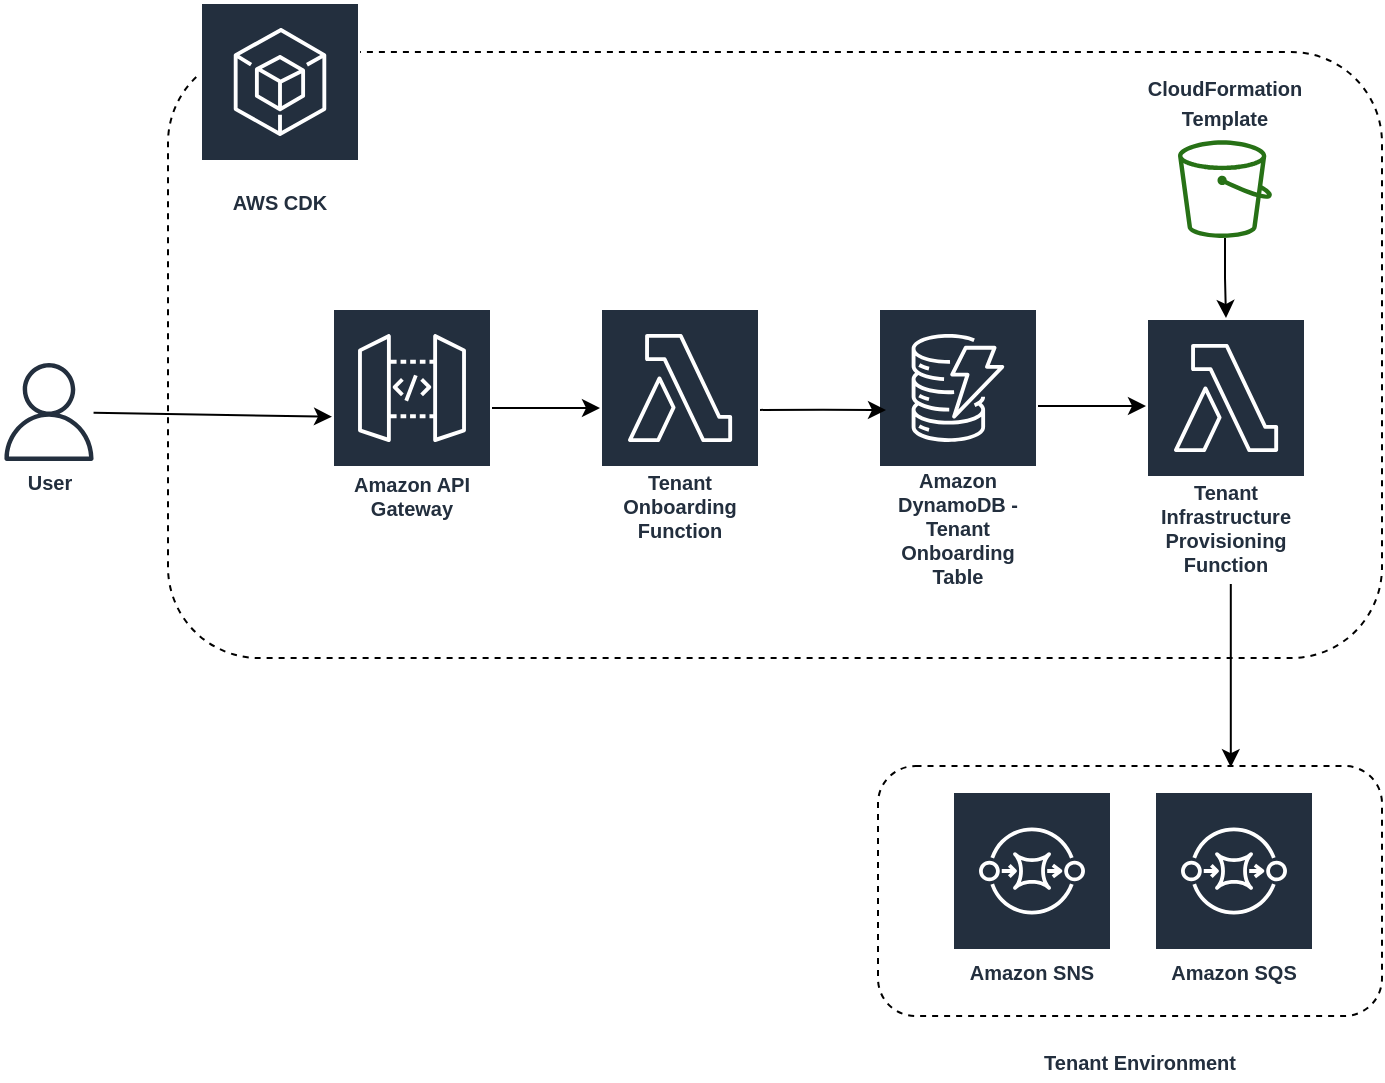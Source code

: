 <mxfile version="17.4.6" type="device" pages="3"><diagram id="2jZmc3wGUggTc-LAVjH4" name="Page-1"><mxGraphModel dx="1422" dy="794" grid="0" gridSize="10" guides="1" tooltips="1" connect="1" arrows="1" fold="1" page="1" pageScale="1" pageWidth="827" pageHeight="1169" math="0" shadow="0"><root><mxCell id="0"/><mxCell id="1" parent="0"/><mxCell id="nPSPOej1IpdND640QDNG-1" value="" style="rounded=1;whiteSpace=wrap;html=1;fillColor=none;dashed=1;" parent="1" vertex="1"><mxGeometry x="194" y="75" width="607" height="303" as="geometry"/></mxCell><mxCell id="nPSPOej1IpdND640QDNG-5" value="AWS CDK" style="outlineConnect=0;fontColor=#232F3E;gradientColor=none;strokeColor=#ffffff;fillColor=#232F3E;dashed=0;verticalLabelPosition=middle;verticalAlign=bottom;align=center;html=1;whiteSpace=wrap;fontSize=10;fontStyle=1;spacing=3;shape=mxgraph.aws4.productIcon;prIcon=mxgraph.aws4.tools_and_sdks;" parent="1" vertex="1"><mxGeometry x="210" y="50" width="80" height="110" as="geometry"/></mxCell><mxCell id="nPSPOej1IpdND640QDNG-6" value="" style="outlineConnect=0;fontColor=#232F3E;gradientColor=none;fillColor=#232F3E;strokeColor=none;dashed=0;verticalLabelPosition=bottom;verticalAlign=top;align=center;html=1;fontSize=12;fontStyle=0;aspect=fixed;pointerEvents=1;shape=mxgraph.aws4.user;" parent="1" vertex="1"><mxGeometry x="110" y="230.5" width="49" height="49" as="geometry"/></mxCell><mxCell id="nPSPOej1IpdND640QDNG-8" value="&lt;span style=&quot;color: rgb(35 , 47 , 62) ; font-size: 10px ; font-weight: 700&quot;&gt;User&lt;/span&gt;" style="text;html=1;strokeColor=none;fillColor=none;align=center;verticalAlign=middle;whiteSpace=wrap;rounded=0;dashed=1;" parent="1" vertex="1"><mxGeometry x="114.5" y="279.5" width="40" height="20" as="geometry"/></mxCell><mxCell id="nPSPOej1IpdND640QDNG-9" value="" style="endArrow=classic;html=1;" parent="1" source="nPSPOej1IpdND640QDNG-6" target="kXJ10CvA_FJ3R3S7SGMQ-1" edge="1"><mxGeometry width="50" height="50" relative="1" as="geometry"><mxPoint x="270" y="290" as="sourcePoint"/><mxPoint x="240" y="240" as="targetPoint"/><Array as="points"/></mxGeometry></mxCell><mxCell id="kXJ10CvA_FJ3R3S7SGMQ-3" style="edgeStyle=orthogonalEdgeStyle;rounded=0;orthogonalLoop=1;jettySize=auto;html=1;" parent="1" source="kXJ10CvA_FJ3R3S7SGMQ-1" target="kXJ10CvA_FJ3R3S7SGMQ-2" edge="1"><mxGeometry relative="1" as="geometry"><Array as="points"><mxPoint x="369" y="253"/><mxPoint x="369" y="253"/></Array></mxGeometry></mxCell><mxCell id="kXJ10CvA_FJ3R3S7SGMQ-1" value="Amazon API Gateway" style="outlineConnect=0;fontColor=#232F3E;gradientColor=none;strokeColor=#ffffff;fillColor=#232F3E;dashed=0;verticalLabelPosition=middle;verticalAlign=bottom;align=center;html=1;whiteSpace=wrap;fontSize=10;fontStyle=1;spacing=3;shape=mxgraph.aws4.productIcon;prIcon=mxgraph.aws4.api_gateway;" parent="1" vertex="1"><mxGeometry x="276" y="203" width="80" height="110" as="geometry"/></mxCell><mxCell id="kXJ10CvA_FJ3R3S7SGMQ-2" value="Tenant Onboarding Function" style="outlineConnect=0;fontColor=#232F3E;gradientColor=none;strokeColor=#ffffff;fillColor=#232F3E;dashed=0;verticalLabelPosition=middle;verticalAlign=bottom;align=center;html=1;whiteSpace=wrap;fontSize=10;fontStyle=1;spacing=3;shape=mxgraph.aws4.productIcon;prIcon=mxgraph.aws4.lambda;" parent="1" vertex="1"><mxGeometry x="410" y="203" width="80" height="121" as="geometry"/></mxCell><mxCell id="kXJ10CvA_FJ3R3S7SGMQ-6" value="Amazon DynamoDB - Tenant Onboarding Table" style="outlineConnect=0;fontColor=#232F3E;gradientColor=none;strokeColor=#ffffff;fillColor=#232F3E;dashed=0;verticalLabelPosition=middle;verticalAlign=bottom;align=center;html=1;whiteSpace=wrap;fontSize=10;fontStyle=1;spacing=3;shape=mxgraph.aws4.productIcon;prIcon=mxgraph.aws4.dynamodb;" parent="1" vertex="1"><mxGeometry x="549" y="203" width="80" height="144" as="geometry"/></mxCell><mxCell id="kXJ10CvA_FJ3R3S7SGMQ-7" style="edgeStyle=orthogonalEdgeStyle;rounded=0;orthogonalLoop=1;jettySize=auto;html=1;exitX=1;exitY=0.421;exitDx=0;exitDy=0;exitPerimeter=0;" parent="1" source="kXJ10CvA_FJ3R3S7SGMQ-2" edge="1"><mxGeometry relative="1" as="geometry"><mxPoint x="499" y="254" as="sourcePoint"/><mxPoint x="553" y="254" as="targetPoint"/><Array as="points"/></mxGeometry></mxCell><mxCell id="kXJ10CvA_FJ3R3S7SGMQ-8" value="Tenant Infrastructure Provisioning Function" style="outlineConnect=0;fontColor=#232F3E;gradientColor=none;strokeColor=#ffffff;fillColor=#232F3E;dashed=0;verticalLabelPosition=middle;verticalAlign=bottom;align=center;html=1;whiteSpace=wrap;fontSize=10;fontStyle=1;spacing=3;shape=mxgraph.aws4.productIcon;prIcon=mxgraph.aws4.lambda;" parent="1" vertex="1"><mxGeometry x="683" y="208" width="80" height="133" as="geometry"/></mxCell><mxCell id="kXJ10CvA_FJ3R3S7SGMQ-14" style="edgeStyle=orthogonalEdgeStyle;rounded=0;orthogonalLoop=1;jettySize=auto;html=1;" parent="1" edge="1"><mxGeometry relative="1" as="geometry"><mxPoint x="629" y="252" as="sourcePoint"/><mxPoint x="683" y="252" as="targetPoint"/><Array as="points"><mxPoint x="642" y="252"/><mxPoint x="642" y="252"/></Array></mxGeometry></mxCell><mxCell id="kXJ10CvA_FJ3R3S7SGMQ-16" style="edgeStyle=orthogonalEdgeStyle;rounded=0;orthogonalLoop=1;jettySize=auto;html=1;" parent="1" source="kXJ10CvA_FJ3R3S7SGMQ-15" target="kXJ10CvA_FJ3R3S7SGMQ-8" edge="1"><mxGeometry relative="1" as="geometry"/></mxCell><mxCell id="kXJ10CvA_FJ3R3S7SGMQ-15" value="" style="outlineConnect=0;fontColor=#232F3E;gradientColor=none;fillColor=#277116;strokeColor=none;dashed=0;verticalLabelPosition=bottom;verticalAlign=top;align=center;html=1;fontSize=12;fontStyle=0;aspect=fixed;pointerEvents=1;shape=mxgraph.aws4.bucket;" parent="1" vertex="1"><mxGeometry x="699" y="119.12" width="47" height="48.88" as="geometry"/></mxCell><mxCell id="kXJ10CvA_FJ3R3S7SGMQ-18" value="&lt;span style=&quot;color: rgb(35 , 47 , 62) ; font-size: 10px ; font-weight: 700&quot;&gt;CloudFormation Template&lt;/span&gt;" style="text;html=1;strokeColor=none;fillColor=none;align=center;verticalAlign=middle;whiteSpace=wrap;rounded=0;" parent="1" vertex="1"><mxGeometry x="666" y="90" width="113" height="20" as="geometry"/></mxCell><mxCell id="kXJ10CvA_FJ3R3S7SGMQ-19" value="Amazon SNS" style="outlineConnect=0;fontColor=#232F3E;gradientColor=none;strokeColor=#ffffff;fillColor=#232F3E;dashed=0;verticalLabelPosition=middle;verticalAlign=bottom;align=center;html=1;whiteSpace=wrap;fontSize=10;fontStyle=1;spacing=3;shape=mxgraph.aws4.productIcon;prIcon=mxgraph.aws4.sqs;" parent="1" vertex="1"><mxGeometry x="586" y="444.5" width="80" height="100" as="geometry"/></mxCell><mxCell id="kXJ10CvA_FJ3R3S7SGMQ-21" value="" style="rounded=1;whiteSpace=wrap;html=1;fillColor=none;dashed=1;" parent="1" vertex="1"><mxGeometry x="549" y="432" width="252" height="125" as="geometry"/></mxCell><mxCell id="kXJ10CvA_FJ3R3S7SGMQ-22" value="Amazon SQS" style="outlineConnect=0;fontColor=#232F3E;gradientColor=none;strokeColor=#ffffff;fillColor=#232F3E;dashed=0;verticalLabelPosition=middle;verticalAlign=bottom;align=center;html=1;whiteSpace=wrap;fontSize=10;fontStyle=1;spacing=3;shape=mxgraph.aws4.productIcon;prIcon=mxgraph.aws4.sqs;" parent="1" vertex="1"><mxGeometry x="687" y="444.5" width="80" height="100" as="geometry"/></mxCell><mxCell id="kXJ10CvA_FJ3R3S7SGMQ-24" value="&lt;font color=&quot;#232f3e&quot;&gt;&lt;span style=&quot;font-size: 10px&quot;&gt;&lt;b&gt;Tenant Environment&lt;/b&gt;&lt;/span&gt;&lt;/font&gt;" style="text;html=1;strokeColor=none;fillColor=none;align=center;verticalAlign=middle;whiteSpace=wrap;rounded=0;dashed=1;" parent="1" vertex="1"><mxGeometry x="625" y="569.5" width="110" height="20" as="geometry"/></mxCell><mxCell id="kXJ10CvA_FJ3R3S7SGMQ-25" value="" style="endArrow=classic;html=1;entryX=0.7;entryY=0.005;entryDx=0;entryDy=0;entryPerimeter=0;exitX=0.53;exitY=1;exitDx=0;exitDy=0;exitPerimeter=0;" parent="1" source="kXJ10CvA_FJ3R3S7SGMQ-8" target="kXJ10CvA_FJ3R3S7SGMQ-21" edge="1"><mxGeometry width="50" height="50" relative="1" as="geometry"><mxPoint x="725" y="350" as="sourcePoint"/><mxPoint x="611" y="325" as="targetPoint"/></mxGeometry></mxCell></root></mxGraphModel></diagram><diagram id="SefL3FR5GqGzriidPa_b" name="Page-2"><mxGraphModel dx="1422" dy="794" grid="1" gridSize="10" guides="1" tooltips="1" connect="1" arrows="1" fold="1" page="1" pageScale="1" pageWidth="827" pageHeight="583" math="0" shadow="0"><root><mxCell id="IKINkgpyfcHR3O8Iu_fN-0"/><mxCell id="IKINkgpyfcHR3O8Iu_fN-1" parent="IKINkgpyfcHR3O8Iu_fN-0"/><mxCell id="IKINkgpyfcHR3O8Iu_fN-24" value="" style="rounded=0;whiteSpace=wrap;html=1;dashed=1;dashPattern=1 1;" parent="IKINkgpyfcHR3O8Iu_fN-1" vertex="1"><mxGeometry x="170" y="60" width="510" height="270" as="geometry"/></mxCell><mxCell id="IKINkgpyfcHR3O8Iu_fN-21" value="" style="rounded=0;whiteSpace=wrap;html=1;dashed=1;dashPattern=1 1;" parent="IKINkgpyfcHR3O8Iu_fN-1" vertex="1"><mxGeometry x="322" y="380" width="350" height="140" as="geometry"/></mxCell><mxCell id="npCa0F3pVvVXGMo0duXJ-10" value="" style="edgeStyle=orthogonalEdgeStyle;rounded=0;orthogonalLoop=1;jettySize=auto;html=1;" parent="IKINkgpyfcHR3O8Iu_fN-1" source="IKINkgpyfcHR3O8Iu_fN-2" target="IKINkgpyfcHR3O8Iu_fN-3" edge="1"><mxGeometry relative="1" as="geometry"/></mxCell><mxCell id="IKINkgpyfcHR3O8Iu_fN-2" value="" style="outlineConnect=0;fontColor=#232F3E;gradientColor=#F54749;gradientDirection=north;fillColor=#C7131F;strokeColor=#ffffff;dashed=0;verticalLabelPosition=bottom;verticalAlign=top;align=center;html=1;fontSize=12;fontStyle=0;aspect=fixed;shape=mxgraph.aws4.resourceIcon;resIcon=mxgraph.aws4.api_gateway;" parent="IKINkgpyfcHR3O8Iu_fN-1" vertex="1"><mxGeometry x="200" y="225" width="50" height="50" as="geometry"/></mxCell><mxCell id="npCa0F3pVvVXGMo0duXJ-11" value="" style="edgeStyle=orthogonalEdgeStyle;rounded=0;orthogonalLoop=1;jettySize=auto;html=1;" parent="IKINkgpyfcHR3O8Iu_fN-1" source="IKINkgpyfcHR3O8Iu_fN-3" target="IKINkgpyfcHR3O8Iu_fN-4" edge="1"><mxGeometry relative="1" as="geometry"/></mxCell><mxCell id="IKINkgpyfcHR3O8Iu_fN-3" value="" style="outlineConnect=0;dashed=0;verticalLabelPosition=bottom;verticalAlign=top;align=center;html=1;shape=mxgraph.aws3.lambda_function;fillColor=#F58534;gradientColor=none;" parent="IKINkgpyfcHR3O8Iu_fN-1" vertex="1"><mxGeometry x="300" y="220" width="60" height="60" as="geometry"/></mxCell><mxCell id="npCa0F3pVvVXGMo0duXJ-18" value="" style="edgeStyle=orthogonalEdgeStyle;rounded=0;orthogonalLoop=1;jettySize=auto;html=1;" parent="IKINkgpyfcHR3O8Iu_fN-1" source="IKINkgpyfcHR3O8Iu_fN-4" target="IKINkgpyfcHR3O8Iu_fN-5" edge="1"><mxGeometry relative="1" as="geometry"/></mxCell><mxCell id="IKINkgpyfcHR3O8Iu_fN-4" value="" style="outlineConnect=0;fontColor=#232F3E;gradientColor=#4D72F3;gradientDirection=north;fillColor=#3334B9;strokeColor=#ffffff;dashed=0;verticalLabelPosition=bottom;verticalAlign=top;align=center;html=1;fontSize=12;fontStyle=0;aspect=fixed;shape=mxgraph.aws4.resourceIcon;resIcon=mxgraph.aws4.dynamodb;" parent="IKINkgpyfcHR3O8Iu_fN-1" vertex="1"><mxGeometry x="414" y="221" width="58" height="58" as="geometry"/></mxCell><mxCell id="IKINkgpyfcHR3O8Iu_fN-5" value="" style="outlineConnect=0;dashed=0;verticalLabelPosition=bottom;verticalAlign=top;align=center;html=1;shape=mxgraph.aws3.lambda_function;fillColor=#F58534;gradientColor=none;" parent="IKINkgpyfcHR3O8Iu_fN-1" vertex="1"><mxGeometry x="540.75" y="219.5" width="59" height="61" as="geometry"/></mxCell><mxCell id="npCa0F3pVvVXGMo0duXJ-19" value="" style="edgeStyle=orthogonalEdgeStyle;rounded=0;orthogonalLoop=1;jettySize=auto;html=1;" parent="IKINkgpyfcHR3O8Iu_fN-1" source="IKINkgpyfcHR3O8Iu_fN-7" target="IKINkgpyfcHR3O8Iu_fN-8" edge="1"><mxGeometry relative="1" as="geometry"/></mxCell><mxCell id="IKINkgpyfcHR3O8Iu_fN-7" value="" style="outlineConnect=0;fontColor=#232F3E;gradientColor=none;fillColor=#BC1356;strokeColor=none;dashed=0;verticalLabelPosition=bottom;verticalAlign=top;align=center;html=1;fontSize=12;fontStyle=0;aspect=fixed;pointerEvents=1;shape=mxgraph.aws4.alarm;" parent="IKINkgpyfcHR3O8Iu_fN-1" vertex="1"><mxGeometry x="350" y="405" width="50" height="50" as="geometry"/></mxCell><mxCell id="npCa0F3pVvVXGMo0duXJ-20" value="" style="edgeStyle=orthogonalEdgeStyle;rounded=0;orthogonalLoop=1;jettySize=auto;html=1;" parent="IKINkgpyfcHR3O8Iu_fN-1" source="IKINkgpyfcHR3O8Iu_fN-8" target="IKINkgpyfcHR3O8Iu_fN-9" edge="1"><mxGeometry relative="1" as="geometry"/></mxCell><mxCell id="IKINkgpyfcHR3O8Iu_fN-8" value="" style="outlineConnect=0;fontColor=#232F3E;gradientColor=#F34482;gradientDirection=north;fillColor=#BC1356;strokeColor=#ffffff;dashed=0;verticalLabelPosition=bottom;verticalAlign=top;align=center;html=1;fontSize=12;fontStyle=0;aspect=fixed;shape=mxgraph.aws4.resourceIcon;resIcon=mxgraph.aws4.sns;" parent="IKINkgpyfcHR3O8Iu_fN-1" vertex="1"><mxGeometry x="467" y="400" width="60" height="60" as="geometry"/></mxCell><mxCell id="IKINkgpyfcHR3O8Iu_fN-9" value="" style="outlineConnect=0;fontColor=#232F3E;gradientColor=#F34482;gradientDirection=north;fillColor=#BC1356;strokeColor=#ffffff;dashed=0;verticalLabelPosition=bottom;verticalAlign=top;align=center;html=1;fontSize=12;fontStyle=0;aspect=fixed;shape=mxgraph.aws4.resourceIcon;resIcon=mxgraph.aws4.sqs;" parent="IKINkgpyfcHR3O8Iu_fN-1" vertex="1"><mxGeometry x="589.75" y="400" width="60" height="60" as="geometry"/></mxCell><mxCell id="IKINkgpyfcHR3O8Iu_fN-16" value="&lt;div&gt;&lt;font size=&quot;1&quot;&gt;Tenant onboarding Lambda&lt;/font&gt;&lt;/div&gt;" style="text;html=1;strokeColor=none;fillColor=none;align=center;verticalAlign=middle;whiteSpace=wrap;rounded=0;" parent="IKINkgpyfcHR3O8Iu_fN-1" vertex="1"><mxGeometry x="290" y="292" width="80" height="20" as="geometry"/></mxCell><mxCell id="IKINkgpyfcHR3O8Iu_fN-22" style="edgeStyle=orthogonalEdgeStyle;rounded=0;orthogonalLoop=1;jettySize=auto;html=1;" parent="IKINkgpyfcHR3O8Iu_fN-1" source="IKINkgpyfcHR3O8Iu_fN-19" target="IKINkgpyfcHR3O8Iu_fN-21" edge="1"><mxGeometry relative="1" as="geometry"/></mxCell><mxCell id="IKINkgpyfcHR3O8Iu_fN-19" value="&lt;div&gt;&lt;font style=&quot;font-size: 9px&quot;&gt;Tenant Infrastructure&lt;/font&gt;&lt;/div&gt;&lt;div&gt;&lt;font style=&quot;font-size: 9px&quot;&gt; Lambda&lt;/font&gt;&lt;/div&gt;&lt;div&gt;&lt;br&gt;&lt;/div&gt;" style="text;html=1;strokeColor=none;fillColor=none;align=center;verticalAlign=middle;whiteSpace=wrap;rounded=0;" parent="IKINkgpyfcHR3O8Iu_fN-1" vertex="1"><mxGeometry x="520" y="300" width="100.5" height="20" as="geometry"/></mxCell><mxCell id="IKINkgpyfcHR3O8Iu_fN-20" value="&lt;div&gt;&lt;font style=&quot;font-size: 9px&quot;&gt;Tenant Onboarding DynamoDB&lt;br&gt;&lt;/font&gt;&lt;/div&gt;&lt;div&gt;&lt;br&gt;&lt;/div&gt;" style="text;html=1;strokeColor=none;fillColor=none;align=center;verticalAlign=middle;whiteSpace=wrap;rounded=0;" parent="IKINkgpyfcHR3O8Iu_fN-1" vertex="1"><mxGeometry x="400" y="300" width="80" height="20" as="geometry"/></mxCell><mxCell id="IKINkgpyfcHR3O8Iu_fN-23" value="Tenant Environment" style="text;html=1;strokeColor=none;fillColor=none;align=center;verticalAlign=middle;whiteSpace=wrap;rounded=0;" parent="IKINkgpyfcHR3O8Iu_fN-1" vertex="1"><mxGeometry x="310" y="380" width="150" height="20" as="geometry"/></mxCell><mxCell id="IKINkgpyfcHR3O8Iu_fN-25" value="ControlPlane Infrastructure" style="text;html=1;strokeColor=none;fillColor=none;align=center;verticalAlign=middle;whiteSpace=wrap;rounded=0;dashed=1;dashPattern=1 1;" parent="IKINkgpyfcHR3O8Iu_fN-1" vertex="1"><mxGeometry x="170" y="60" width="160" height="20" as="geometry"/></mxCell><mxCell id="IKINkgpyfcHR3O8Iu_fN-29" style="edgeStyle=orthogonalEdgeStyle;rounded=0;orthogonalLoop=1;jettySize=auto;html=1;" parent="IKINkgpyfcHR3O8Iu_fN-1" source="IKINkgpyfcHR3O8Iu_fN-28" target="IKINkgpyfcHR3O8Iu_fN-2" edge="1"><mxGeometry relative="1" as="geometry"><mxPoint x="140" y="260" as="targetPoint"/></mxGeometry></mxCell><mxCell id="IKINkgpyfcHR3O8Iu_fN-28" value="" style="html=1;verticalLabelPosition=bottom;align=center;labelBackgroundColor=#ffffff;verticalAlign=top;strokeWidth=2;strokeColor=#0080F0;shadow=0;dashed=0;shape=mxgraph.ios7.icons.user;dashPattern=1 1;" parent="IKINkgpyfcHR3O8Iu_fN-1" vertex="1"><mxGeometry x="40" y="235" width="30" height="30" as="geometry"/></mxCell><mxCell id="npCa0F3pVvVXGMo0duXJ-1" value="Amazon SNS" style="text;html=1;strokeColor=none;fillColor=none;align=center;verticalAlign=middle;whiteSpace=wrap;rounded=0;" parent="IKINkgpyfcHR3O8Iu_fN-1" vertex="1"><mxGeometry x="477" y="475" width="40" height="20" as="geometry"/></mxCell><mxCell id="npCa0F3pVvVXGMo0duXJ-2" value="Amazon SQS" style="text;html=1;strokeColor=none;fillColor=none;align=center;verticalAlign=middle;whiteSpace=wrap;rounded=0;" parent="IKINkgpyfcHR3O8Iu_fN-1" vertex="1"><mxGeometry x="599.75" y="475" width="40" height="20" as="geometry"/></mxCell><mxCell id="npCa0F3pVvVXGMo0duXJ-3" value="Amazon CloudWatch Alarm" style="text;html=1;strokeColor=none;fillColor=none;align=center;verticalAlign=middle;whiteSpace=wrap;rounded=0;" parent="IKINkgpyfcHR3O8Iu_fN-1" vertex="1"><mxGeometry x="360" y="480" width="40" height="10" as="geometry"/></mxCell><mxCell id="npCa0F3pVvVXGMo0duXJ-5" value="Amazon API Gateway&amp;nbsp;" style="text;html=1;strokeColor=none;fillColor=none;align=center;verticalAlign=middle;whiteSpace=wrap;rounded=0;" parent="IKINkgpyfcHR3O8Iu_fN-1" vertex="1"><mxGeometry x="205" y="292" width="40" height="20" as="geometry"/></mxCell><mxCell id="npCa0F3pVvVXGMo0duXJ-6" value="Amazon S3" style="text;html=1;strokeColor=none;fillColor=none;align=center;verticalAlign=middle;whiteSpace=wrap;rounded=0;" parent="IKINkgpyfcHR3O8Iu_fN-1" vertex="1"><mxGeometry x="545.25" y="80" width="40" height="20" as="geometry"/></mxCell><mxCell id="npCa0F3pVvVXGMo0duXJ-16" value="" style="edgeStyle=orthogonalEdgeStyle;rounded=0;orthogonalLoop=1;jettySize=auto;html=1;" parent="IKINkgpyfcHR3O8Iu_fN-1" source="npCa0F3pVvVXGMo0duXJ-7" target="IKINkgpyfcHR3O8Iu_fN-5" edge="1"><mxGeometry relative="1" as="geometry"/></mxCell><mxCell id="npCa0F3pVvVXGMo0duXJ-7" value="" style="outlineConnect=0;fontColor=#232F3E;gradientColor=#60A337;gradientDirection=north;fillColor=#277116;strokeColor=#ffffff;dashed=0;verticalLabelPosition=bottom;verticalAlign=top;align=center;html=1;fontSize=12;fontStyle=0;aspect=fixed;shape=mxgraph.aws4.resourceIcon;resIcon=mxgraph.aws4.s3;" parent="IKINkgpyfcHR3O8Iu_fN-1" vertex="1"><mxGeometry x="545.25" y="110" width="50" height="50" as="geometry"/></mxCell><mxCell id="npCa0F3pVvVXGMo0duXJ-12" value="User" style="text;html=1;strokeColor=none;fillColor=none;align=center;verticalAlign=middle;whiteSpace=wrap;rounded=0;" parent="IKINkgpyfcHR3O8Iu_fN-1" vertex="1"><mxGeometry x="35" y="272" width="40" height="20" as="geometry"/></mxCell><mxCell id="IKINkgpyfcHR3O8Iu_fN-30" value="&lt;div&gt;AWS Account&lt;/div&gt;&lt;div&gt;&lt;br&gt;&lt;/div&gt;" style="outlineConnect=0;gradientColor=none;html=1;whiteSpace=wrap;fontSize=12;fontStyle=0;shape=mxgraph.aws4.group;grIcon=mxgraph.aws4.group_vpc;strokeColor=#879196;fillColor=none;verticalAlign=top;align=left;spacingLeft=30;fontColor=#879196;dashed=0;dashPattern=1 1;" parent="IKINkgpyfcHR3O8Iu_fN-1" vertex="1"><mxGeometry x="125" y="22" width="605" height="528" as="geometry"/></mxCell></root></mxGraphModel></diagram><diagram name="Page-2 [Modify with Recent Icons]" id="bA1DaaknKhnxOA0RYIak"><mxGraphModel dx="1422" dy="794" grid="1" gridSize="10" guides="1" tooltips="1" connect="1" arrows="1" fold="1" page="1" pageScale="1" pageWidth="827" pageHeight="583" math="0" shadow="0"><root><mxCell id="aZKS4-CjtVYyNXNdtxxF-0"/><mxCell id="aZKS4-CjtVYyNXNdtxxF-1" parent="aZKS4-CjtVYyNXNdtxxF-0"/><mxCell id="Gc8avnweFb1eT0tNmq5S-9" value="Tenant Environment" style="fillColor=none;strokeColor=#5A6C86;dashed=1;verticalAlign=top;fontStyle=0;fontColor=#5A6C86;" vertex="1" parent="aZKS4-CjtVYyNXNdtxxF-1"><mxGeometry x="281" y="500" width="519" height="160" as="geometry"/></mxCell><mxCell id="Gc8avnweFb1eT0tNmq5S-2" value="ControlPlane Infrastructure" style="fillColor=none;strokeColor=#5A6C86;dashed=1;verticalAlign=top;fontStyle=0;fontColor=#5A6C86;" vertex="1" parent="aZKS4-CjtVYyNXNdtxxF-1"><mxGeometry x="160" y="60" width="640" height="280" as="geometry"/></mxCell><mxCell id="aZKS4-CjtVYyNXNdtxxF-4" value="" style="edgeStyle=orthogonalEdgeStyle;rounded=0;orthogonalLoop=1;jettySize=auto;html=1;strokeColor=#545B64;endArrow=block;endFill=1;" edge="1" parent="aZKS4-CjtVYyNXNdtxxF-1" source="aZKS4-CjtVYyNXNdtxxF-5" target="Gc8avnweFb1eT0tNmq5S-5"><mxGeometry relative="1" as="geometry"><mxPoint x="300" y="250" as="targetPoint"/></mxGeometry></mxCell><mxCell id="aZKS4-CjtVYyNXNdtxxF-5" value="&lt;font color=&quot;#000000&quot; face=&quot;arial&quot;&gt;Amazon API Gateway&lt;/font&gt;" style="outlineConnect=0;fontColor=#232F3E;gradientColor=#F54749;gradientDirection=north;fillColor=#C7131F;strokeColor=#ffffff;dashed=0;verticalLabelPosition=bottom;verticalAlign=top;align=center;html=1;fontSize=12;fontStyle=0;aspect=fixed;shape=mxgraph.aws4.resourceIcon;resIcon=mxgraph.aws4.api_gateway;" vertex="1" parent="aZKS4-CjtVYyNXNdtxxF-1"><mxGeometry x="200" y="223.25" width="55" height="55" as="geometry"/></mxCell><mxCell id="aZKS4-CjtVYyNXNdtxxF-6" value="" style="edgeStyle=orthogonalEdgeStyle;rounded=0;orthogonalLoop=1;jettySize=auto;html=1;strokeColor=#545B64;endArrow=block;endFill=1;startArrow=none;" edge="1" parent="aZKS4-CjtVYyNXNdtxxF-1" source="Gc8avnweFb1eT0tNmq5S-5" target="aZKS4-CjtVYyNXNdtxxF-9"><mxGeometry relative="1" as="geometry"><mxPoint x="420" y="250" as="sourcePoint"/></mxGeometry></mxCell><mxCell id="aZKS4-CjtVYyNXNdtxxF-8" value="" style="edgeStyle=orthogonalEdgeStyle;rounded=0;orthogonalLoop=1;jettySize=auto;html=1;strokeColor=#545B64;endArrow=block;endFill=1;" edge="1" parent="aZKS4-CjtVYyNXNdtxxF-1" source="aZKS4-CjtVYyNXNdtxxF-9"><mxGeometry relative="1" as="geometry"><mxPoint x="700" y="249.5" as="targetPoint"/></mxGeometry></mxCell><mxCell id="aZKS4-CjtVYyNXNdtxxF-9" value="&lt;font color=&quot;#000000&quot; face=&quot;arial&quot;&gt;Amazon DynamoDB&lt;br&gt;(Tenant OnBoarding)&lt;br&gt;&lt;/font&gt;" style="outlineConnect=0;fontColor=#232F3E;gradientColor=#4D72F3;gradientDirection=north;fillColor=#3334B9;strokeColor=#ffffff;dashed=0;verticalLabelPosition=bottom;verticalAlign=top;align=center;html=1;fontSize=12;fontStyle=0;aspect=fixed;shape=mxgraph.aws4.resourceIcon;resIcon=mxgraph.aws4.dynamodb;" vertex="1" parent="aZKS4-CjtVYyNXNdtxxF-1"><mxGeometry x="480" y="220.25" width="58" height="58" as="geometry"/></mxCell><mxCell id="aZKS4-CjtVYyNXNdtxxF-11" value="" style="edgeStyle=orthogonalEdgeStyle;rounded=0;orthogonalLoop=1;jettySize=auto;html=1;strokeColor=#545B64;endArrow=block;endFill=1;" edge="1" parent="aZKS4-CjtVYyNXNdtxxF-1" source="aZKS4-CjtVYyNXNdtxxF-12" target="aZKS4-CjtVYyNXNdtxxF-14"><mxGeometry relative="1" as="geometry"/></mxCell><mxCell id="aZKS4-CjtVYyNXNdtxxF-12" value="&lt;span style=&quot;color: rgb(0 , 0 , 0) ; font-family: &amp;#34;arial&amp;#34; ; font-size: 12px ; font-style: normal ; font-weight: 400 ; letter-spacing: normal ; text-align: center ; text-indent: 0px ; text-transform: none ; word-spacing: 0px ; background-color: rgb(248 , 249 , 250) ; display: inline ; float: none&quot;&gt;Alarm&lt;br&gt;(Billing Alarm)&lt;br&gt;&lt;/span&gt;" style="outlineConnect=0;fontColor=#232F3E;gradientColor=none;fillColor=#BC1356;strokeColor=none;dashed=0;verticalLabelPosition=bottom;verticalAlign=top;align=center;html=1;fontSize=12;fontStyle=0;aspect=fixed;pointerEvents=1;shape=mxgraph.aws4.alarm;" vertex="1" parent="aZKS4-CjtVYyNXNdtxxF-1"><mxGeometry x="380" y="555" width="50" height="50" as="geometry"/></mxCell><mxCell id="aZKS4-CjtVYyNXNdtxxF-13" value="" style="edgeStyle=orthogonalEdgeStyle;rounded=0;orthogonalLoop=1;jettySize=auto;html=1;endArrow=block;endFill=1;strokeColor=#545B64;" edge="1" parent="aZKS4-CjtVYyNXNdtxxF-1" source="aZKS4-CjtVYyNXNdtxxF-14" target="aZKS4-CjtVYyNXNdtxxF-15"><mxGeometry relative="1" as="geometry"/></mxCell><mxCell id="aZKS4-CjtVYyNXNdtxxF-14" value="&lt;span style=&quot;color: rgb(0 , 0 , 0) ; font-family: &amp;#34;arial&amp;#34;&quot;&gt;Amazon SNS&lt;/span&gt;" style="outlineConnect=0;fontColor=#232F3E;gradientColor=#F34482;gradientDirection=north;fillColor=#BC1356;strokeColor=#ffffff;dashed=0;verticalLabelPosition=bottom;verticalAlign=top;align=center;html=1;fontSize=12;fontStyle=0;aspect=fixed;shape=mxgraph.aws4.resourceIcon;resIcon=mxgraph.aws4.sns;" vertex="1" parent="aZKS4-CjtVYyNXNdtxxF-1"><mxGeometry x="537" y="550" width="60" height="60" as="geometry"/></mxCell><mxCell id="aZKS4-CjtVYyNXNdtxxF-15" value="&lt;span style=&quot;color: rgb(0 , 0 , 0) ; font-family: &amp;#34;arial&amp;#34;&quot;&gt;Amazon SQS&lt;/span&gt;" style="outlineConnect=0;fontColor=#232F3E;gradientColor=#F34482;gradientDirection=north;fillColor=#BC1356;strokeColor=#ffffff;dashed=0;verticalLabelPosition=bottom;verticalAlign=top;align=center;html=1;fontSize=12;fontStyle=0;aspect=fixed;shape=mxgraph.aws4.resourceIcon;resIcon=mxgraph.aws4.sqs;" vertex="1" parent="aZKS4-CjtVYyNXNdtxxF-1"><mxGeometry x="659.75" y="550" width="60" height="60" as="geometry"/></mxCell><mxCell id="aZKS4-CjtVYyNXNdtxxF-22" style="edgeStyle=orthogonalEdgeStyle;rounded=0;orthogonalLoop=1;jettySize=auto;html=1;strokeColor=#545B64;endArrow=block;endFill=1;" edge="1" parent="aZKS4-CjtVYyNXNdtxxF-1" target="aZKS4-CjtVYyNXNdtxxF-5"><mxGeometry relative="1" as="geometry"><mxPoint x="140" y="260" as="targetPoint"/><mxPoint x="70" y="250" as="sourcePoint"/></mxGeometry></mxCell><mxCell id="aZKS4-CjtVYyNXNdtxxF-29" value="" style="edgeStyle=orthogonalEdgeStyle;rounded=0;orthogonalLoop=1;jettySize=auto;html=1;strokeColor=#545B64;endArrow=block;endFill=1;" edge="1" parent="aZKS4-CjtVYyNXNdtxxF-1" source="aZKS4-CjtVYyNXNdtxxF-30"><mxGeometry relative="1" as="geometry"><mxPoint x="729.5" y="219" as="targetPoint"/></mxGeometry></mxCell><mxCell id="Gc8avnweFb1eT0tNmq5S-3" value="" style="edgeStyle=orthogonalEdgeStyle;rounded=0;orthogonalLoop=1;jettySize=auto;html=1;fontSize=11;endArrow=block;endFill=1;strokeColor=#545B64;" edge="1" parent="aZKS4-CjtVYyNXNdtxxF-1" source="aZKS4-CjtVYyNXNdtxxF-30"><mxGeometry relative="1" as="geometry"><mxPoint x="729.5" y="219" as="targetPoint"/></mxGeometry></mxCell><mxCell id="Gc8avnweFb1eT0tNmq5S-4" value="" style="edgeStyle=orthogonalEdgeStyle;rounded=0;orthogonalLoop=1;jettySize=auto;html=1;fontSize=11;endArrow=block;endFill=1;strokeColor=#545B64;" edge="1" parent="aZKS4-CjtVYyNXNdtxxF-1" source="aZKS4-CjtVYyNXNdtxxF-30"><mxGeometry relative="1" as="geometry"><mxPoint x="729.5" y="219" as="targetPoint"/></mxGeometry></mxCell><mxCell id="aZKS4-CjtVYyNXNdtxxF-30" value="&lt;span style=&quot;color: rgb(0 , 0 , 0) ; font-family: &amp;#34;arial&amp;#34;&quot;&gt;&amp;nbsp;Amazon S3&lt;/span&gt;" style="outlineConnect=0;fontColor=#232F3E;gradientColor=#60A337;gradientDirection=north;fillColor=#277116;strokeColor=#ffffff;dashed=0;verticalLabelPosition=bottom;verticalAlign=top;align=center;html=1;fontSize=12;fontStyle=0;aspect=fixed;shape=mxgraph.aws4.resourceIcon;resIcon=mxgraph.aws4.s3;" vertex="1" parent="aZKS4-CjtVYyNXNdtxxF-1"><mxGeometry x="704.5" y="109.5" width="50" height="50" as="geometry"/></mxCell><mxCell id="Gc8avnweFb1eT0tNmq5S-12" style="edgeStyle=orthogonalEdgeStyle;rounded=0;orthogonalLoop=1;jettySize=auto;html=1;fontSize=12;endArrow=block;endFill=1;strokeColor=#545B64;" edge="1" parent="aZKS4-CjtVYyNXNdtxxF-1" source="Gc8avnweFb1eT0tNmq5S-6" target="Gc8avnweFb1eT0tNmq5S-11"><mxGeometry relative="1" as="geometry"/></mxCell><mxCell id="Gc8avnweFb1eT0tNmq5S-6" value="&lt;span style=&quot;color: black ; font-family: &amp;#34;arial&amp;#34;&quot;&gt;&lt;font style=&quot;font-size: 12px&quot;&gt;AWS Lambda&lt;/font&gt;&lt;br&gt;&lt;/span&gt;&lt;font color=&quot;#000000&quot; face=&quot;arial&quot;&gt;(Tenant Infrastructure)&lt;/font&gt;" style="sketch=0;points=[[0,0,0],[0.25,0,0],[0.5,0,0],[0.75,0,0],[1,0,0],[0,1,0],[0.25,1,0],[0.5,1,0],[0.75,1,0],[1,1,0],[0,0.25,0],[0,0.5,0],[0,0.75,0],[1,0.25,0],[1,0.5,0],[1,0.75,0]];outlineConnect=0;fontColor=#232F3E;gradientColor=#F78E04;gradientDirection=north;fillColor=#D05C17;strokeColor=#ffffff;dashed=0;verticalLabelPosition=bottom;verticalAlign=top;align=center;html=1;fontSize=12;fontStyle=0;aspect=fixed;shape=mxgraph.aws4.resourceIcon;resIcon=mxgraph.aws4.lambda;" vertex="1" parent="aZKS4-CjtVYyNXNdtxxF-1"><mxGeometry x="701.25" y="221" width="56.5" height="56.5" as="geometry"/></mxCell><mxCell id="Gc8avnweFb1eT0tNmq5S-5" value="&lt;span style=&quot;color: black ; font-family: &amp;#34;arial&amp;#34;&quot;&gt;&lt;font style=&quot;font-size: 12px&quot;&gt;AWS Lambda&lt;/font&gt;&lt;br&gt;&lt;/span&gt;&lt;font color=&quot;#000000&quot; face=&quot;arial&quot;&gt;(Tenant OnBoarding)&lt;/font&gt;" style="sketch=0;points=[[0,0,0],[0.25,0,0],[0.5,0,0],[0.75,0,0],[1,0,0],[0,1,0],[0.25,1,0],[0.5,1,0],[0.75,1,0],[1,1,0],[0,0.25,0],[0,0.5,0],[0,0.75,0],[1,0.25,0],[1,0.5,0],[1,0.75,0]];outlineConnect=0;fontColor=#232F3E;gradientColor=#F78E04;gradientDirection=north;fillColor=#D05C17;strokeColor=#ffffff;dashed=0;verticalLabelPosition=bottom;verticalAlign=top;align=center;html=1;fontSize=12;fontStyle=0;aspect=fixed;shape=mxgraph.aws4.resourceIcon;resIcon=mxgraph.aws4.lambda;" vertex="1" parent="aZKS4-CjtVYyNXNdtxxF-1"><mxGeometry x="340" y="221.75" width="56.5" height="56.5" as="geometry"/></mxCell><mxCell id="Gc8avnweFb1eT0tNmq5S-10" value="Stream" style="sketch=0;outlineConnect=0;fontColor=#232F3E;gradientColor=none;fillColor=#2E27AD;strokeColor=none;dashed=0;verticalLabelPosition=bottom;verticalAlign=top;align=center;html=1;fontSize=12;fontStyle=0;aspect=fixed;pointerEvents=1;shape=mxgraph.aws4.dynamodb_stream;" vertex="1" parent="aZKS4-CjtVYyNXNdtxxF-1"><mxGeometry x="590" y="178.25" width="42" height="42" as="geometry"/></mxCell><mxCell id="Gc8avnweFb1eT0tNmq5S-13" style="edgeStyle=orthogonalEdgeStyle;rounded=0;orthogonalLoop=1;jettySize=auto;html=1;entryX=0.865;entryY=-0.005;entryDx=0;entryDy=0;entryPerimeter=0;fontSize=12;endArrow=block;endFill=1;strokeColor=#545B64;" edge="1" parent="aZKS4-CjtVYyNXNdtxxF-1" source="Gc8avnweFb1eT0tNmq5S-11" target="Gc8avnweFb1eT0tNmq5S-9"><mxGeometry relative="1" as="geometry"/></mxCell><mxCell id="Gc8avnweFb1eT0tNmq5S-11" value="&lt;span style=&quot;color: black ; font-family: &amp;#34;arial&amp;#34;&quot;&gt;AWS CloudFormation&lt;/span&gt;" style="sketch=0;points=[[0,0,0],[0.25,0,0],[0.5,0,0],[0.75,0,0],[1,0,0],[0,1,0],[0.25,1,0],[0.5,1,0],[0.75,1,0],[1,1,0],[0,0.25,0],[0,0.5,0],[0,0.75,0],[1,0.25,0],[1,0.5,0],[1,0.75,0]];points=[[0,0,0],[0.25,0,0],[0.5,0,0],[0.75,0,0],[1,0,0],[0,1,0],[0.25,1,0],[0.5,1,0],[0.75,1,0],[1,1,0],[0,0.25,0],[0,0.5,0],[0,0.75,0],[1,0.25,0],[1,0.5,0],[1,0.75,0]];outlineConnect=0;fontColor=#232F3E;gradientColor=#F34482;gradientDirection=north;fillColor=#BC1356;strokeColor=#ffffff;dashed=0;verticalLabelPosition=bottom;verticalAlign=top;align=center;html=1;fontSize=12;fontStyle=0;aspect=fixed;shape=mxgraph.aws4.resourceIcon;resIcon=mxgraph.aws4.cloudformation;" vertex="1" parent="aZKS4-CjtVYyNXNdtxxF-1"><mxGeometry x="700.25" y="370" width="57.5" height="57.5" as="geometry"/></mxCell><mxCell id="Gc8avnweFb1eT0tNmq5S-14" value="&lt;span style=&quot;color: black ; font-family: &amp;#34;arial&amp;#34;&quot;&gt;Amazon CloudWatch&lt;/span&gt;" style="sketch=0;points=[[0,0,0],[0.25,0,0],[0.5,0,0],[0.75,0,0],[1,0,0],[0,1,0],[0.25,1,0],[0.5,1,0],[0.75,1,0],[1,1,0],[0,0.25,0],[0,0.5,0],[0,0.75,0],[1,0.25,0],[1,0.5,0],[1,0.75,0]];points=[[0,0,0],[0.25,0,0],[0.5,0,0],[0.75,0,0],[1,0,0],[0,1,0],[0.25,1,0],[0.5,1,0],[0.75,1,0],[1,1,0],[0,0.25,0],[0,0.5,0],[0,0.75,0],[1,0.25,0],[1,0.5,0],[1,0.75,0]];outlineConnect=0;fontColor=#232F3E;gradientColor=#F34482;gradientDirection=north;fillColor=#BC1356;strokeColor=#ffffff;dashed=0;verticalLabelPosition=bottom;verticalAlign=top;align=center;html=1;fontSize=12;fontStyle=0;aspect=fixed;shape=mxgraph.aws4.resourceIcon;resIcon=mxgraph.aws4.cloudwatch_2;" vertex="1" parent="aZKS4-CjtVYyNXNdtxxF-1"><mxGeometry x="170" y="377.5" width="50" height="50" as="geometry"/></mxCell><mxCell id="Gc8avnweFb1eT0tNmq5S-15" value="AWS KMS" style="sketch=0;points=[[0,0,0],[0.25,0,0],[0.5,0,0],[0.75,0,0],[1,0,0],[0,1,0],[0.25,1,0],[0.5,1,0],[0.75,1,0],[1,1,0],[0,0.25,0],[0,0.5,0],[0,0.75,0],[1,0.25,0],[1,0.5,0],[1,0.75,0]];outlineConnect=0;fontColor=#232F3E;gradientColor=#F54749;gradientDirection=north;fillColor=#C7131F;strokeColor=#ffffff;dashed=0;verticalLabelPosition=bottom;verticalAlign=top;align=center;html=1;fontSize=12;fontStyle=0;aspect=fixed;shape=mxgraph.aws4.resourceIcon;resIcon=mxgraph.aws4.key_management_service;" vertex="1" parent="aZKS4-CjtVYyNXNdtxxF-1"><mxGeometry x="170" y="470" width="50" height="50" as="geometry"/></mxCell><mxCell id="Gc8avnweFb1eT0tNmq5S-16" value="&lt;span style=&quot;color: rgb(0 , 0 , 0) ; font-family: &amp;#34;arial&amp;#34;&quot;&gt;User&lt;/span&gt;" style="sketch=0;outlineConnect=0;fontColor=#232F3E;gradientColor=none;fillColor=#232F3D;strokeColor=none;dashed=0;verticalLabelPosition=bottom;verticalAlign=top;align=center;html=1;fontSize=12;fontStyle=0;aspect=fixed;pointerEvents=1;shape=mxgraph.aws4.user;" vertex="1" parent="aZKS4-CjtVYyNXNdtxxF-1"><mxGeometry x="10" y="220.25" width="56" height="56" as="geometry"/></mxCell><mxCell id="Gc8avnweFb1eT0tNmq5S-17" value="AWS IAM" style="sketch=0;points=[[0,0,0],[0.25,0,0],[0.5,0,0],[0.75,0,0],[1,0,0],[0,1,0],[0.25,1,0],[0.5,1,0],[0.75,1,0],[1,1,0],[0,0.25,0],[0,0.5,0],[0,0.75,0],[1,0.25,0],[1,0.5,0],[1,0.75,0]];outlineConnect=0;fontColor=#232F3E;gradientColor=#F54749;gradientDirection=north;fillColor=#C7131F;strokeColor=#ffffff;dashed=0;verticalLabelPosition=bottom;verticalAlign=top;align=center;html=1;fontSize=12;fontStyle=0;aspect=fixed;shape=mxgraph.aws4.resourceIcon;resIcon=mxgraph.aws4.identity_and_access_management;" vertex="1" parent="aZKS4-CjtVYyNXNdtxxF-1"><mxGeometry x="170" y="570" width="50" height="50" as="geometry"/></mxCell><mxCell id="Gc8avnweFb1eT0tNmq5S-18" value="AWS Cloud" style="points=[[0,0],[0.25,0],[0.5,0],[0.75,0],[1,0],[1,0.25],[1,0.5],[1,0.75],[1,1],[0.75,1],[0.5,1],[0.25,1],[0,1],[0,0.75],[0,0.5],[0,0.25]];outlineConnect=0;gradientColor=none;html=1;whiteSpace=wrap;fontSize=12;fontStyle=0;container=1;pointerEvents=0;collapsible=0;recursiveResize=0;shape=mxgraph.aws4.group;grIcon=mxgraph.aws4.group_aws_cloud_alt;strokeColor=#232F3E;fillColor=none;verticalAlign=top;align=left;spacingLeft=30;fontColor=#232F3E;dashed=0;" vertex="1" parent="aZKS4-CjtVYyNXNdtxxF-1"><mxGeometry x="130" y="20" width="690" height="670" as="geometry"/></mxCell><mxCell id="Gc8avnweFb1eT0tNmq5S-24" value="&lt;span style=&quot;font-family: &amp;#34;arial&amp;#34;&quot;&gt;&lt;font color=&quot;#ffffff&quot;&gt;5&lt;/font&gt;&lt;/span&gt;" style="ellipse;whiteSpace=wrap;html=1;fontSize=12;fillColor=#000000;" vertex="1" parent="Gc8avnweFb1eT0tNmq5S-18"><mxGeometry x="540" y="350" width="20" height="20" as="geometry"/></mxCell><mxCell id="Gc8avnweFb1eT0tNmq5S-25" value="&lt;span style=&quot;font-family: &amp;#34;arial&amp;#34;&quot;&gt;&lt;font color=&quot;#ffffff&quot;&gt;6&lt;/font&gt;&lt;/span&gt;" style="ellipse;whiteSpace=wrap;html=1;fontSize=12;fillColor=#000000;" vertex="1" parent="Gc8avnweFb1eT0tNmq5S-18"><mxGeometry x="220" y="515" width="20" height="20" as="geometry"/></mxCell><mxCell id="Gc8avnweFb1eT0tNmq5S-26" value="&lt;span style=&quot;font-family: &amp;#34;arial&amp;#34;&quot;&gt;&lt;font color=&quot;#ffffff&quot;&gt;7&lt;/font&gt;&lt;/span&gt;" style="ellipse;whiteSpace=wrap;html=1;fontSize=12;fillColor=#000000;" vertex="1" parent="Gc8avnweFb1eT0tNmq5S-18"><mxGeometry x="380" y="515" width="20" height="20" as="geometry"/></mxCell><mxCell id="Gc8avnweFb1eT0tNmq5S-27" value="&lt;span style=&quot;font-family: &amp;#34;arial&amp;#34;&quot;&gt;&lt;font color=&quot;#ffffff&quot;&gt;8&lt;/font&gt;&lt;/span&gt;" style="ellipse;whiteSpace=wrap;html=1;fontSize=12;fillColor=#000000;" vertex="1" parent="Gc8avnweFb1eT0tNmq5S-18"><mxGeometry x="510" y="515" width="20" height="20" as="geometry"/></mxCell><mxCell id="Gc8avnweFb1eT0tNmq5S-19" value="&lt;span style=&quot;font-family: &amp;#34;arial&amp;#34;&quot;&gt;&lt;font color=&quot;#ffffff&quot;&gt;1&lt;/font&gt;&lt;/span&gt;" style="ellipse;whiteSpace=wrap;html=1;fontSize=12;fillColor=#000000;" vertex="1" parent="aZKS4-CjtVYyNXNdtxxF-1"><mxGeometry x="70" y="203.25" width="20" height="20" as="geometry"/></mxCell><mxCell id="Gc8avnweFb1eT0tNmq5S-21" value="&lt;span style=&quot;font-family: &amp;#34;arial&amp;#34;&quot;&gt;&lt;font color=&quot;#ffffff&quot;&gt;2&lt;/font&gt;&lt;/span&gt;" style="ellipse;whiteSpace=wrap;html=1;fontSize=12;fillColor=#000000;" vertex="1" parent="aZKS4-CjtVYyNXNdtxxF-1"><mxGeometry x="310" y="203.25" width="20" height="20" as="geometry"/></mxCell><mxCell id="Gc8avnweFb1eT0tNmq5S-22" value="&lt;span style=&quot;font-family: &amp;#34;arial&amp;#34;&quot;&gt;&lt;font color=&quot;#ffffff&quot;&gt;3&lt;/font&gt;&lt;/span&gt;" style="ellipse;whiteSpace=wrap;html=1;fontSize=12;fillColor=#000000;" vertex="1" parent="aZKS4-CjtVYyNXNdtxxF-1"><mxGeometry x="540" y="201" width="20" height="20" as="geometry"/></mxCell><mxCell id="Gc8avnweFb1eT0tNmq5S-23" value="&lt;span style=&quot;font-family: &amp;#34;arial&amp;#34;&quot;&gt;&lt;font color=&quot;#ffffff&quot;&gt;4&lt;/font&gt;&lt;/span&gt;" style="ellipse;whiteSpace=wrap;html=1;fontSize=12;fillColor=#000000;" vertex="1" parent="aZKS4-CjtVYyNXNdtxxF-1"><mxGeometry x="670" y="203.25" width="20" height="20" as="geometry"/></mxCell></root></mxGraphModel></diagram></mxfile>